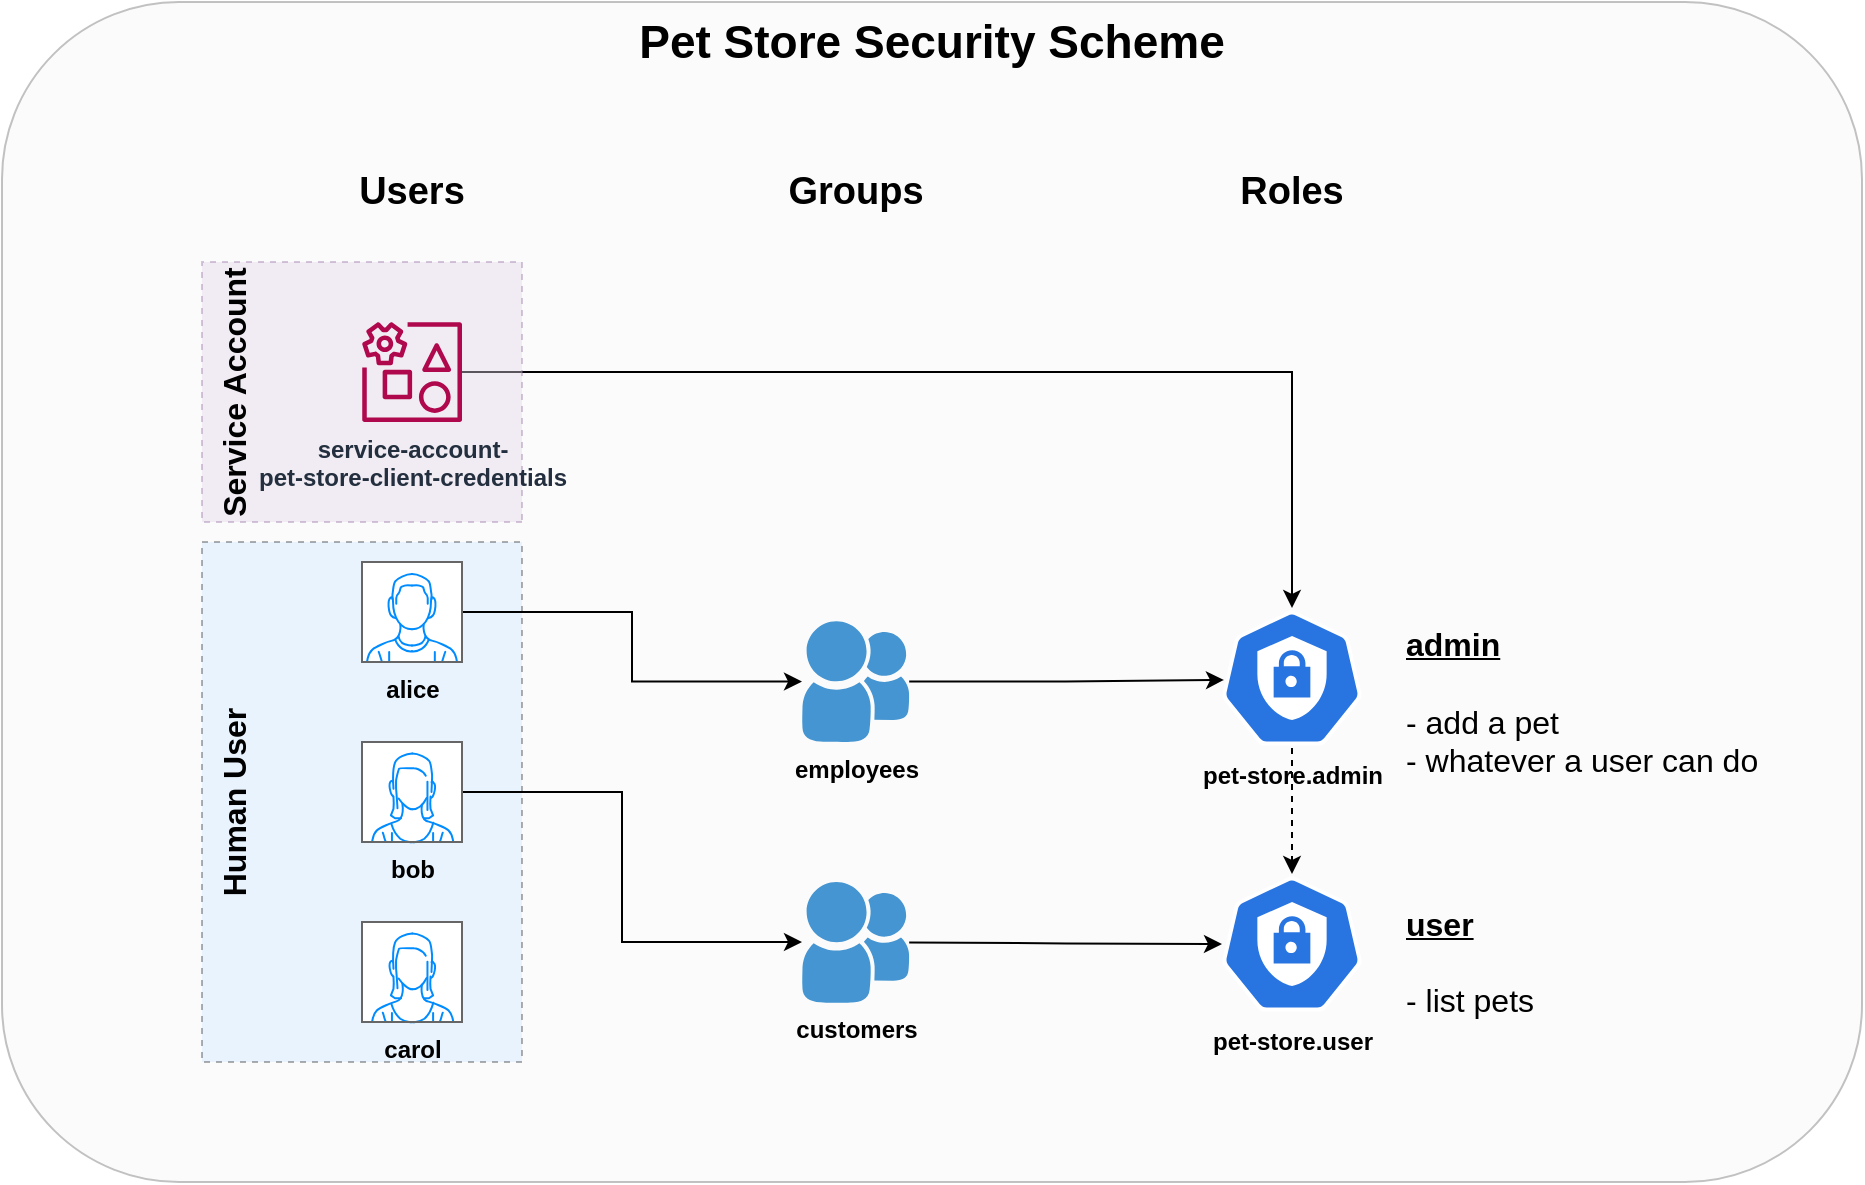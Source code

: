 <mxfile version="20.3.0" type="device" pages="2"><diagram id="xWaXPqCKf8ObvMFRYUiA" name="security-schema"><mxGraphModel dx="1952" dy="865" grid="1" gridSize="10" guides="1" tooltips="1" connect="1" arrows="1" fold="1" page="1" pageScale="1" pageWidth="850" pageHeight="1100" math="0" shadow="0"><root><mxCell id="0"/><mxCell id="1" parent="0"/><mxCell id="prmZri0NoLTX1Q7UYIja-13" value="Pet Store Security Scheme" style="rounded=1;whiteSpace=wrap;html=1;labelBackgroundColor=none;strokeColor=#666666;fontSize=23;opacity=40;verticalAlign=top;fontStyle=1;fillColor=#f5f5f5;fontColor=#000000;" vertex="1" parent="1"><mxGeometry x="-180" y="10" width="930" height="590" as="geometry"/></mxCell><mxCell id="prmZri0NoLTX1Q7UYIja-4" value="Human User" style="text;html=1;strokeColor=#36393d;fillColor=#cce5ff;align=center;verticalAlign=top;whiteSpace=wrap;rounded=0;fontStyle=1;fontSize=16;direction=west;horizontal=0;dashed=1;labelPosition=center;verticalLabelPosition=middle;labelBackgroundColor=none;opacity=40;" vertex="1" parent="1"><mxGeometry x="-80" y="280" width="160" height="260" as="geometry"/></mxCell><mxCell id="3V-VDxUfg61dE0HJxrLI-1" value="carol" style="verticalLabelPosition=bottom;shadow=0;dashed=0;align=center;html=1;verticalAlign=top;strokeWidth=1;shape=mxgraph.mockup.containers.userFemale;strokeColor=#666666;strokeColor2=#008cff;fontStyle=1" parent="1" vertex="1"><mxGeometry y="470" width="50" height="50" as="geometry"/></mxCell><mxCell id="3V-VDxUfg61dE0HJxrLI-11" style="edgeStyle=orthogonalEdgeStyle;rounded=0;orthogonalLoop=1;jettySize=auto;html=1;" parent="1" source="3V-VDxUfg61dE0HJxrLI-2" target="3V-VDxUfg61dE0HJxrLI-8" edge="1"><mxGeometry relative="1" as="geometry"/></mxCell><mxCell id="3V-VDxUfg61dE0HJxrLI-2" value="alice" style="verticalLabelPosition=bottom;shadow=0;dashed=0;align=center;html=1;verticalAlign=top;strokeWidth=1;shape=mxgraph.mockup.containers.userMale;strokeColor=#666666;strokeColor2=#008cff;fontStyle=1" parent="1" vertex="1"><mxGeometry y="290" width="50" height="50" as="geometry"/></mxCell><mxCell id="3V-VDxUfg61dE0HJxrLI-12" style="edgeStyle=orthogonalEdgeStyle;rounded=0;orthogonalLoop=1;jettySize=auto;html=1;" parent="1" source="3V-VDxUfg61dE0HJxrLI-3" target="3V-VDxUfg61dE0HJxrLI-9" edge="1"><mxGeometry relative="1" as="geometry"><Array as="points"><mxPoint x="130" y="405"/><mxPoint x="130" y="480"/></Array></mxGeometry></mxCell><mxCell id="3V-VDxUfg61dE0HJxrLI-3" value="bob" style="verticalLabelPosition=bottom;shadow=0;dashed=0;align=center;html=1;verticalAlign=top;strokeWidth=1;shape=mxgraph.mockup.containers.userFemale;strokeColor=#666666;strokeColor2=#008cff;fontStyle=1" parent="1" vertex="1"><mxGeometry y="380" width="50" height="50" as="geometry"/></mxCell><mxCell id="3V-VDxUfg61dE0HJxrLI-6" value="pet-store.user" style="sketch=0;html=1;dashed=0;whitespace=wrap;fillColor=#2875E2;strokeColor=#ffffff;points=[[0.005,0.63,0],[0.1,0.2,0],[0.9,0.2,0],[0.5,0,0],[0.995,0.63,0],[0.72,0.99,0],[0.5,1,0],[0.28,0.99,0]];shape=mxgraph.kubernetes.icon;prIcon=c_role;verticalAlign=top;labelPosition=center;verticalLabelPosition=bottom;align=center;fontStyle=1" parent="1" vertex="1"><mxGeometry x="430" y="446" width="70" height="70" as="geometry"/></mxCell><mxCell id="prmZri0NoLTX1Q7UYIja-12" style="edgeStyle=orthogonalEdgeStyle;rounded=0;orthogonalLoop=1;jettySize=auto;html=1;exitX=0.5;exitY=1;exitDx=0;exitDy=0;exitPerimeter=0;entryX=0.5;entryY=0;entryDx=0;entryDy=0;entryPerimeter=0;fontSize=16;dashed=1;" edge="1" parent="1" source="3V-VDxUfg61dE0HJxrLI-7" target="3V-VDxUfg61dE0HJxrLI-6"><mxGeometry relative="1" as="geometry"/></mxCell><mxCell id="3V-VDxUfg61dE0HJxrLI-7" value="pet-store.admin" style="sketch=0;html=1;dashed=0;whitespace=wrap;fillColor=#2875E2;strokeColor=#ffffff;points=[[0.005,0.63,0],[0.1,0.2,0],[0.9,0.2,0],[0.5,0,0],[0.995,0.63,0],[0.72,0.99,0],[0.5,1,0],[0.28,0.99,0]];shape=mxgraph.kubernetes.icon;prIcon=c_role;verticalAlign=top;labelPosition=center;verticalLabelPosition=bottom;align=center;fontStyle=1" parent="1" vertex="1"><mxGeometry x="430" y="313" width="70" height="70" as="geometry"/></mxCell><mxCell id="3V-VDxUfg61dE0HJxrLI-13" style="edgeStyle=orthogonalEdgeStyle;rounded=0;orthogonalLoop=1;jettySize=auto;html=1;entryX=0.014;entryY=0.514;entryDx=0;entryDy=0;entryPerimeter=0;" parent="1" source="3V-VDxUfg61dE0HJxrLI-8" target="3V-VDxUfg61dE0HJxrLI-7" edge="1"><mxGeometry relative="1" as="geometry"/></mxCell><mxCell id="3V-VDxUfg61dE0HJxrLI-8" value="employees" style="shadow=0;dashed=0;html=1;strokeColor=none;fillColor=#4495D1;labelPosition=center;verticalLabelPosition=bottom;verticalAlign=top;align=center;outlineConnect=0;shape=mxgraph.veeam.2d.group;fontStyle=1" parent="1" vertex="1"><mxGeometry x="220" y="319.6" width="53.6" height="60.4" as="geometry"/></mxCell><mxCell id="3V-VDxUfg61dE0HJxrLI-14" style="edgeStyle=orthogonalEdgeStyle;rounded=0;orthogonalLoop=1;jettySize=auto;html=1;" parent="1" target="3V-VDxUfg61dE0HJxrLI-6" edge="1"><mxGeometry relative="1" as="geometry"><mxPoint x="273.6" y="480.2" as="sourcePoint"/><mxPoint x="433.01" y="481.99" as="targetPoint"/></mxGeometry></mxCell><mxCell id="3V-VDxUfg61dE0HJxrLI-9" value="customers" style="shadow=0;dashed=0;html=1;strokeColor=none;fillColor=#4495D1;labelPosition=center;verticalLabelPosition=bottom;verticalAlign=top;align=center;outlineConnect=0;shape=mxgraph.veeam.2d.group;fontStyle=1" parent="1" vertex="1"><mxGeometry x="220" y="450" width="53.6" height="60.4" as="geometry"/></mxCell><mxCell id="KaHWNp22eY2g6TecLTgV-1" style="edgeStyle=orthogonalEdgeStyle;rounded=0;orthogonalLoop=1;jettySize=auto;html=1;entryX=0.5;entryY=0;entryDx=0;entryDy=0;entryPerimeter=0;" edge="1" parent="1" source="3V-VDxUfg61dE0HJxrLI-15" target="3V-VDxUfg61dE0HJxrLI-7"><mxGeometry relative="1" as="geometry"/></mxCell><mxCell id="prmZri0NoLTX1Q7UYIja-1" value="Users" style="text;html=1;strokeColor=none;fillColor=none;align=center;verticalAlign=middle;whiteSpace=wrap;rounded=0;fontStyle=1;fontSize=19;" vertex="1" parent="1"><mxGeometry x="-5" y="90" width="60" height="30" as="geometry"/></mxCell><mxCell id="prmZri0NoLTX1Q7UYIja-2" value="Groups" style="text;html=1;strokeColor=none;fillColor=none;align=center;verticalAlign=middle;whiteSpace=wrap;rounded=0;fontStyle=1;fontSize=19;" vertex="1" parent="1"><mxGeometry x="216.8" y="90" width="60" height="30" as="geometry"/></mxCell><mxCell id="prmZri0NoLTX1Q7UYIja-3" value="Roles" style="text;html=1;strokeColor=none;fillColor=none;align=center;verticalAlign=middle;whiteSpace=wrap;rounded=0;fontStyle=1;fontSize=19;" vertex="1" parent="1"><mxGeometry x="435" y="90" width="60" height="30" as="geometry"/></mxCell><mxCell id="prmZri0NoLTX1Q7UYIja-6" value="Service Account" style="text;html=1;strokeColor=#9673a6;fillColor=#e1d5e7;align=center;verticalAlign=top;whiteSpace=wrap;rounded=0;fontStyle=1;fontSize=16;direction=west;horizontal=0;dashed=1;labelPosition=center;verticalLabelPosition=middle;opacity=40;" vertex="1" parent="1"><mxGeometry x="-80" y="140" width="160" height="130" as="geometry"/></mxCell><mxCell id="prmZri0NoLTX1Q7UYIja-7" style="edgeStyle=orthogonalEdgeStyle;rounded=0;orthogonalLoop=1;jettySize=auto;html=1;exitX=0.5;exitY=0;exitDx=0;exitDy=0;fontSize=16;" edge="1" parent="1" source="prmZri0NoLTX1Q7UYIja-6" target="prmZri0NoLTX1Q7UYIja-6"><mxGeometry relative="1" as="geometry"/></mxCell><mxCell id="3V-VDxUfg61dE0HJxrLI-15" value="service-account-&lt;br&gt;pet-store-client-credentials" style="sketch=0;outlineConnect=0;fontColor=#232F3E;gradientColor=none;fillColor=#B0084D;strokeColor=none;dashed=0;verticalLabelPosition=bottom;verticalAlign=top;align=center;html=1;fontSize=12;fontStyle=1;aspect=fixed;pointerEvents=1;shape=mxgraph.aws4.organizations_management_account2;" parent="1" vertex="1"><mxGeometry y="170" width="50" height="50" as="geometry"/></mxCell><mxCell id="prmZri0NoLTX1Q7UYIja-9" value="&lt;b&gt;&lt;u&gt;admin&lt;/u&gt;&lt;/b&gt;&lt;br&gt;&lt;br&gt;- add a pet&lt;br&gt;- whatever a user can do" style="text;html=1;strokeColor=none;fillColor=none;align=left;verticalAlign=middle;whiteSpace=wrap;rounded=0;dashed=1;labelBackgroundColor=none;fontSize=16;opacity=40;" vertex="1" parent="1"><mxGeometry x="520" y="319.6" width="180" height="80" as="geometry"/></mxCell><mxCell id="prmZri0NoLTX1Q7UYIja-10" value="&lt;b&gt;&lt;u&gt;user&lt;/u&gt;&lt;/b&gt;&lt;br&gt;&lt;br&gt;- list pets" style="text;html=1;strokeColor=none;fillColor=none;align=left;verticalAlign=middle;whiteSpace=wrap;rounded=0;dashed=1;labelBackgroundColor=none;fontSize=16;opacity=40;" vertex="1" parent="1"><mxGeometry x="520" y="450" width="180" height="80" as="geometry"/></mxCell></root></mxGraphModel></diagram><diagram id="4okPYCIfKVk85dnl3hPx" name="arch"><mxGraphModel dx="1102" dy="865" grid="1" gridSize="10" guides="1" tooltips="1" connect="1" arrows="1" fold="1" page="1" pageScale="1" pageWidth="850" pageHeight="1100" math="0" shadow="0"><root><mxCell id="0"/><mxCell id="1" parent="0"/><mxCell id="XnvoXDZu7GhQd_CPDrBZ-1" value="Pet Store Architecture" style="rounded=1;whiteSpace=wrap;html=1;labelBackgroundColor=none;strokeColor=#666666;fontSize=23;opacity=40;verticalAlign=top;fontStyle=1;fillColor=#f5f5f5;fontColor=#000000;" vertex="1" parent="1"><mxGeometry x="10" y="10" width="620" height="460" as="geometry"/></mxCell><mxCell id="TM4b1g6qqUFX3QCHeAJG-6" style="edgeStyle=orthogonalEdgeStyle;rounded=0;orthogonalLoop=1;jettySize=auto;html=1;exitX=0.995;exitY=0.63;exitDx=0;exitDy=0;exitPerimeter=0;entryX=-0.025;entryY=0.682;entryDx=0;entryDy=0;entryPerimeter=0;fontSize=12;fontColor=#000000;" edge="1" parent="1" source="XnvoXDZu7GhQd_CPDrBZ-28" target="TM4b1g6qqUFX3QCHeAJG-5"><mxGeometry relative="1" as="geometry"/></mxCell><mxCell id="XnvoXDZu7GhQd_CPDrBZ-28" value="pet-store-resource-server" style="sketch=0;html=1;dashed=0;whitespace=wrap;fillColor=#2875E2;strokeColor=#ffffff;points=[[0.005,0.63,0],[0.1,0.2,0],[0.9,0.2,0],[0.5,0,0],[0.995,0.63,0],[0.72,0.99,0],[0.5,1,0],[0.28,0.99,0]];shape=mxgraph.kubernetes.icon;prIcon=pod;rounded=0;labelBackgroundColor=none;fontSize=12;fontColor=#000000;fontStyle=1;verticalAlign=top;labelPosition=center;verticalLabelPosition=bottom;align=center;" vertex="1" parent="1"><mxGeometry x="400" y="120" width="70" height="70" as="geometry"/></mxCell><mxCell id="TM4b1g6qqUFX3QCHeAJG-4" style="edgeStyle=orthogonalEdgeStyle;rounded=0;orthogonalLoop=1;jettySize=auto;html=1;exitX=0.5;exitY=0;exitDx=0;exitDy=0;exitPerimeter=0;fontSize=12;fontColor=#000000;" edge="1" parent="1" source="TM4b1g6qqUFX3QCHeAJG-1" target="XnvoXDZu7GhQd_CPDrBZ-28"><mxGeometry relative="1" as="geometry"/></mxCell><mxCell id="TM4b1g6qqUFX3QCHeAJG-1" value="pet-store-client-credentials" style="sketch=0;html=1;dashed=0;whitespace=wrap;fillColor=#2875E2;strokeColor=#ffffff;points=[[0.005,0.63,0],[0.1,0.2,0],[0.9,0.2,0],[0.5,0,0],[0.995,0.63,0],[0.72,0.99,0],[0.5,1,0],[0.28,0.99,0]];shape=mxgraph.kubernetes.icon;prIcon=pod;rounded=0;labelBackgroundColor=none;fontSize=12;fontColor=#000000;fontStyle=1;verticalAlign=top;labelPosition=center;verticalLabelPosition=bottom;align=center;" vertex="1" parent="1"><mxGeometry x="400" y="350" width="70" height="70" as="geometry"/></mxCell><mxCell id="TM4b1g6qqUFX3QCHeAJG-3" style="edgeStyle=orthogonalEdgeStyle;rounded=0;orthogonalLoop=1;jettySize=auto;html=1;fontSize=12;fontColor=#000000;" edge="1" parent="1" source="TM4b1g6qqUFX3QCHeAJG-2" target="XnvoXDZu7GhQd_CPDrBZ-28"><mxGeometry relative="1" as="geometry"/></mxCell><mxCell id="TM4b1g6qqUFX3QCHeAJG-2" value="SPA" style="aspect=fixed;html=1;points=[];align=center;image;fontSize=12;image=img/lib/azure2/general/Browser.svg;rounded=0;labelBackgroundColor=none;strokeColor=default;fontColor=#000000;fontStyle=1" vertex="1" parent="1"><mxGeometry x="110" y="129" width="65" height="52" as="geometry"/></mxCell><mxCell id="TM4b1g6qqUFX3QCHeAJG-5" value="" style="html=1;verticalLabelPosition=bottom;align=center;labelBackgroundColor=#ffffff;verticalAlign=top;strokeWidth=2;strokeColor=#0080F0;shadow=0;dashed=0;shape=mxgraph.ios7.icons.data;rounded=0;fontSize=12;fontColor=#000000;" vertex="1" parent="1"><mxGeometry x="560" y="130.22" width="40" height="49.55" as="geometry"/></mxCell><mxCell id="TM4b1g6qqUFX3QCHeAJG-8" style="edgeStyle=orthogonalEdgeStyle;rounded=0;orthogonalLoop=1;jettySize=auto;html=1;fontSize=12;fontColor=#000000;" edge="1" parent="1" source="TM4b1g6qqUFX3QCHeAJG-7" target="TM4b1g6qqUFX3QCHeAJG-2"><mxGeometry relative="1" as="geometry"/></mxCell><mxCell id="TM4b1g6qqUFX3QCHeAJG-7" value="" style="verticalLabelPosition=bottom;shadow=0;dashed=0;align=center;html=1;verticalAlign=top;strokeWidth=1;shape=mxgraph.mockup.containers.userFemale;strokeColor=#666666;strokeColor2=#008cff;rounded=0;labelBackgroundColor=none;fontSize=12;fontColor=#000000;" vertex="1" parent="1"><mxGeometry x="20" y="135" width="40" height="40" as="geometry"/></mxCell></root></mxGraphModel></diagram></mxfile>